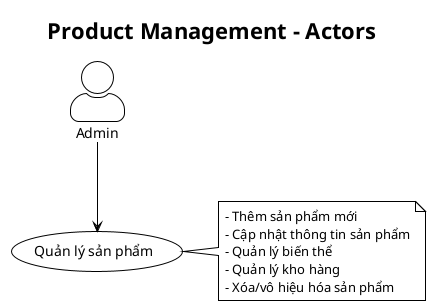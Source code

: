 @startuml Product Management Actor
!theme plain
skinparam backgroundColor white
skinparam actorStyle awesome

title Product Management - Actors

actor "Admin" as Admin
usecase "Quản lý sản phẩm" as UC_ProductMgmt

Admin --> UC_ProductMgmt

note right of UC_ProductMgmt
  - Thêm sản phẩm mới
  - Cập nhật thông tin sản phẩm
  - Quản lý biến thể
  - Quản lý kho hàng
  - Xóa/vô hiệu hóa sản phẩm
end note

@enduml
